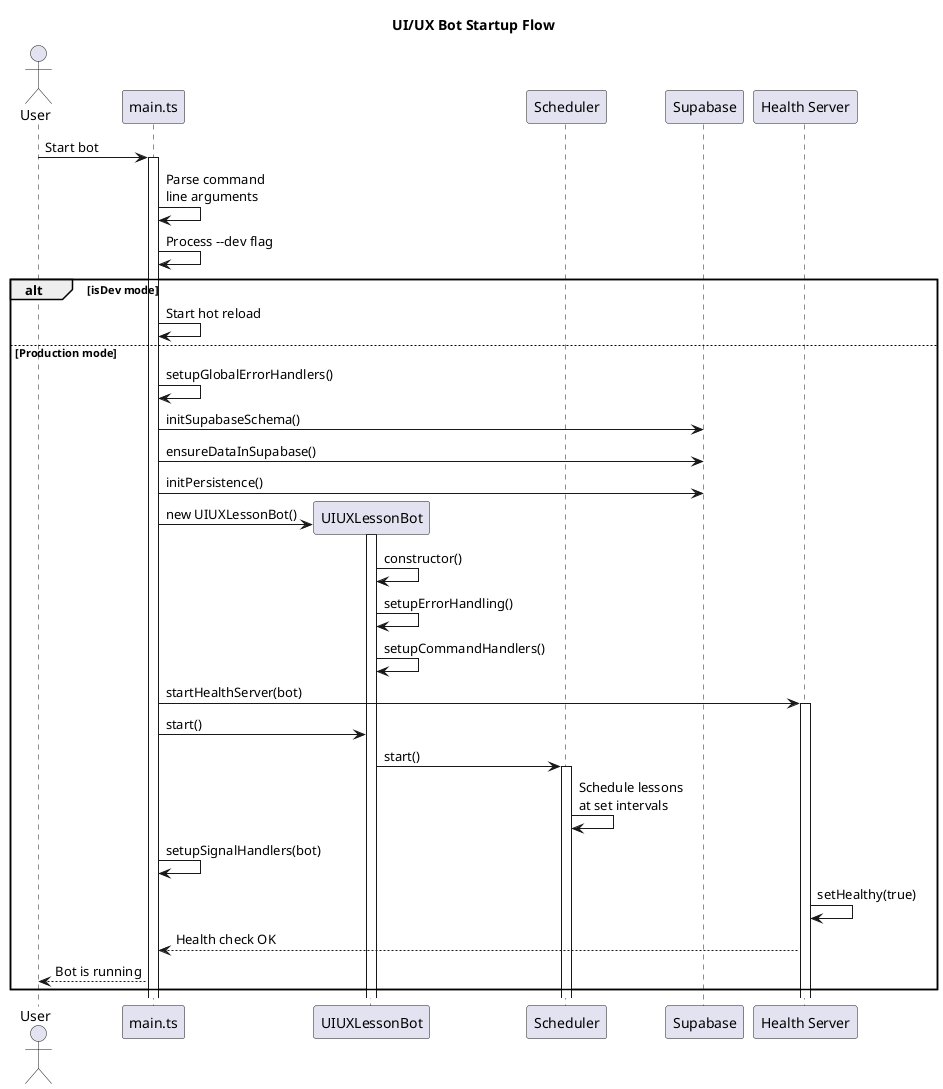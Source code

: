 @startuml Bot Startup Flow

title UI/UX Bot Startup Flow

actor User
participant "main.ts" as Main
participant "UIUXLessonBot" as Bot
participant "Scheduler" as Scheduler
participant "Supabase" as DB
participant "Health Server" as Health

User -> Main: Start bot
activate Main

Main -> Main: Parse command\nline arguments
Main -> Main: Process --dev flag

alt isDev mode
    Main -> Main: Start hot reload
else Production mode
    Main -> Main: setupGlobalErrorHandlers()
    Main -> DB: initSupabaseSchema()
    Main -> DB: ensureDataInSupabase()
    Main -> DB: initPersistence()
    
    create Bot
    Main -> Bot: new UIUXLessonBot()
    activate Bot
    
    Bot -> Bot: constructor()
    Bot -> Bot: setupErrorHandling()
    Bot -> Bot: setupCommandHandlers()
    
    Main -> Health: startHealthServer(bot)
    activate Health
    
    Main -> Bot: start()
    Bot -> Scheduler: start()
    activate Scheduler
    Scheduler -> Scheduler: Schedule lessons\nat set intervals
    
    Main -> Main: setupSignalHandlers(bot)
    Health -> Health: setHealthy(true)
    
    Health --> Main: Health check OK
    Main --> User: Bot is running
end

@enduml 